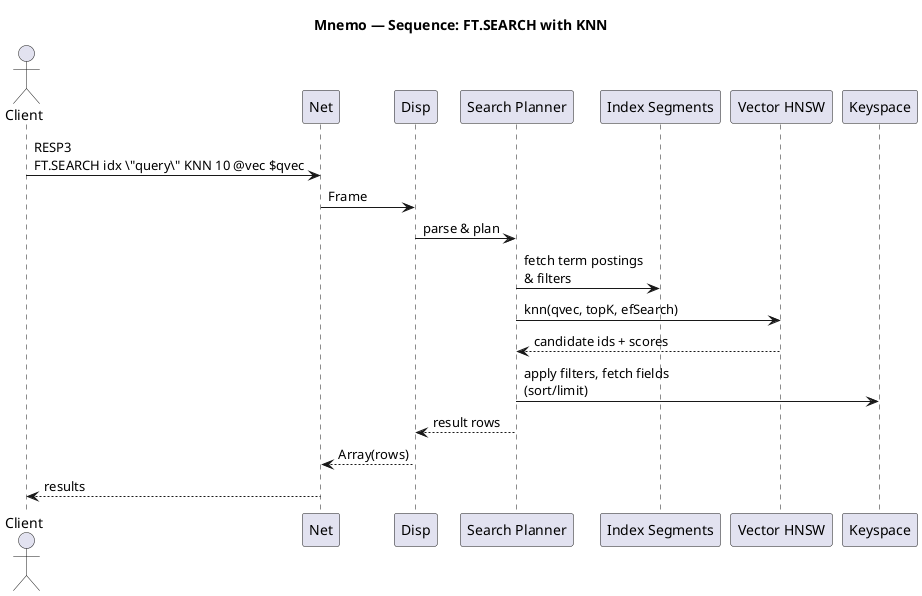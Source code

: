 @startuml
title Mnemo — Sequence: FT.SEARCH with KNN

actor Client
participant Net
participant Disp
participant "Search Planner" as Planner
participant "Index Segments" as Segs
participant "Vector HNSW" as HNSW
participant "Keyspace" as KS

Client -> Net : RESP3\nFT.SEARCH idx \"query\" KNN 10 @vec $qvec
Net -> Disp : Frame
Disp -> Planner : parse & plan
Planner -> Segs : fetch term postings\n& filters
Planner -> HNSW : knn(qvec, topK, efSearch)
HNSW --> Planner : candidate ids + scores
Planner -> KS : apply filters, fetch fields\n(sort/limit)
Planner --> Disp : result rows
Disp --> Net : Array(rows)
Net --> Client : results

@enduml
